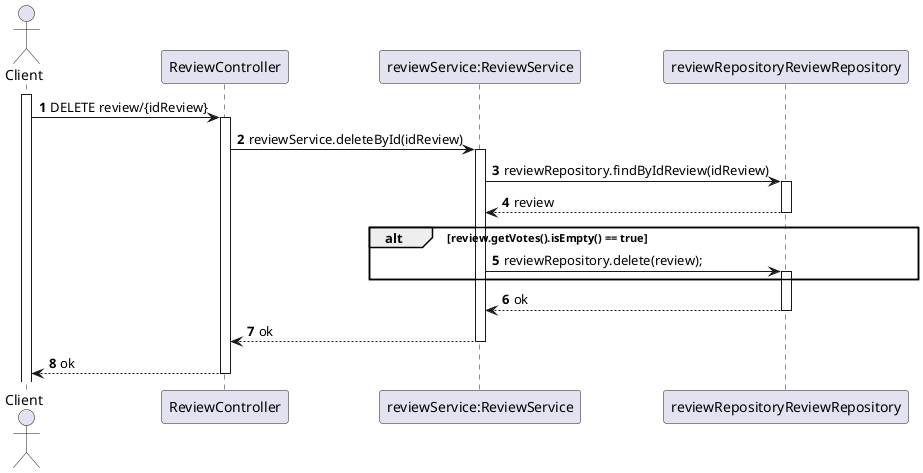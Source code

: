 @startuml
'https://plantuml.com/sequence-diagram


autoactivate on
autonumber

actor "Client" as User
participant "ReviewController" as Ctrl
participant "reviewService:ReviewService" as service
participant "reviewRepositoryReviewRepository" as repo




activate User
User -> Ctrl : DELETE review/{idReview}
Ctrl -> service : reviewService.deleteById(idReview)
service -> repo : reviewRepository.findByIdReview(idReview)
repo --> service: review
alt review.getVotes().isEmpty() == true
service -> repo : reviewRepository.delete(review);
end
repo --> service: ok
service --> Ctrl: ok
Ctrl --> User: ok



@enduml

